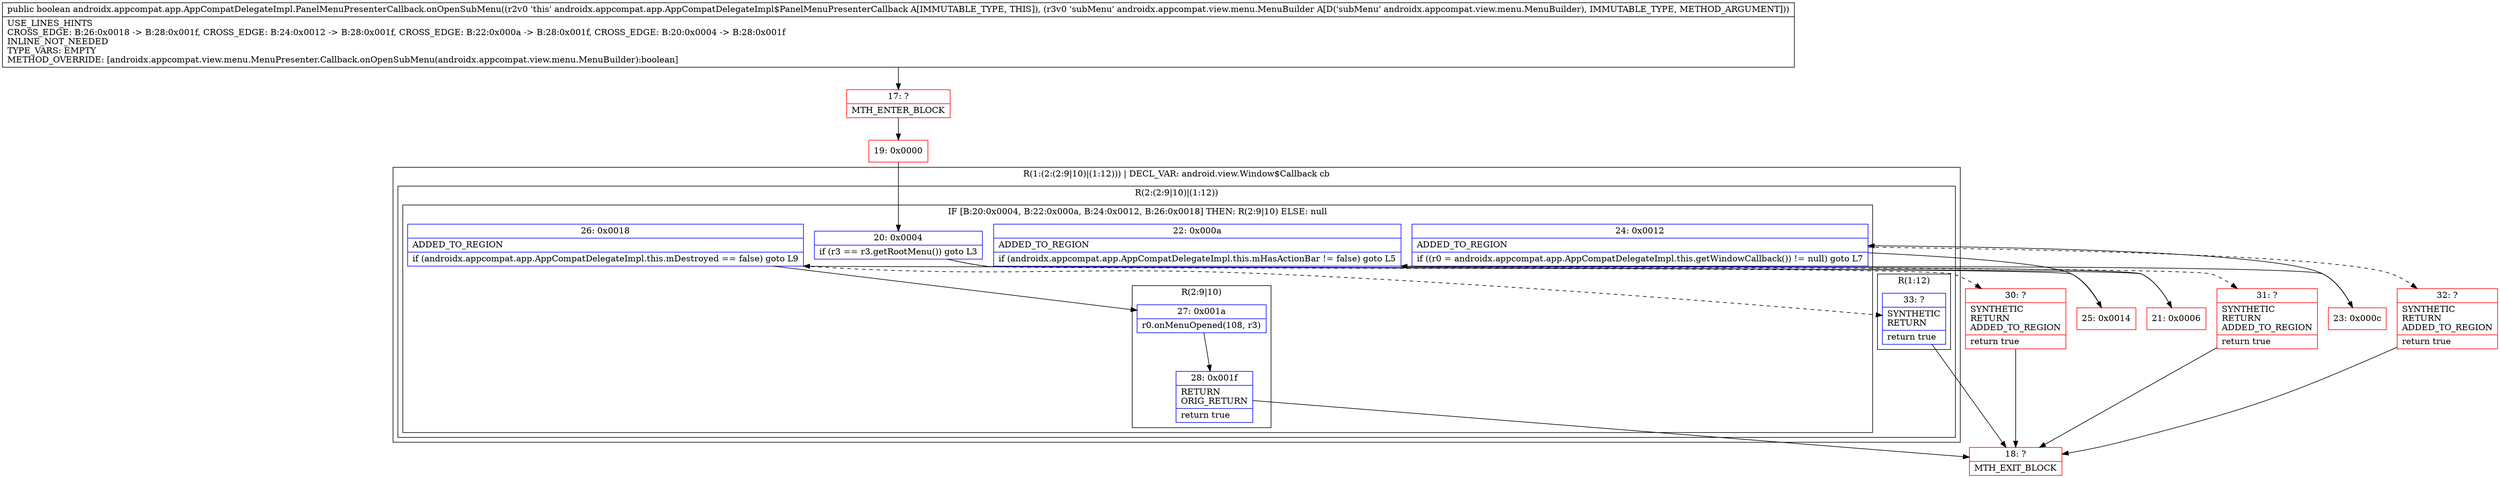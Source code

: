 digraph "CFG forandroidx.appcompat.app.AppCompatDelegateImpl.PanelMenuPresenterCallback.onOpenSubMenu(Landroidx\/appcompat\/view\/menu\/MenuBuilder;)Z" {
subgraph cluster_Region_1664581394 {
label = "R(1:(2:(2:9|10)|(1:12))) | DECL_VAR: android.view.Window$Callback cb\l";
node [shape=record,color=blue];
subgraph cluster_Region_1682243969 {
label = "R(2:(2:9|10)|(1:12))";
node [shape=record,color=blue];
subgraph cluster_IfRegion_377049814 {
label = "IF [B:20:0x0004, B:22:0x000a, B:24:0x0012, B:26:0x0018] THEN: R(2:9|10) ELSE: null";
node [shape=record,color=blue];
Node_20 [shape=record,label="{20\:\ 0x0004|if (r3 == r3.getRootMenu()) goto L3\l}"];
Node_22 [shape=record,label="{22\:\ 0x000a|ADDED_TO_REGION\l|if (androidx.appcompat.app.AppCompatDelegateImpl.this.mHasActionBar != false) goto L5\l}"];
Node_24 [shape=record,label="{24\:\ 0x0012|ADDED_TO_REGION\l|if ((r0 = androidx.appcompat.app.AppCompatDelegateImpl.this.getWindowCallback()) != null) goto L7\l}"];
Node_26 [shape=record,label="{26\:\ 0x0018|ADDED_TO_REGION\l|if (androidx.appcompat.app.AppCompatDelegateImpl.this.mDestroyed == false) goto L9\l}"];
subgraph cluster_Region_1335466013 {
label = "R(2:9|10)";
node [shape=record,color=blue];
Node_27 [shape=record,label="{27\:\ 0x001a|r0.onMenuOpened(108, r3)\l}"];
Node_28 [shape=record,label="{28\:\ 0x001f|RETURN\lORIG_RETURN\l|return true\l}"];
}
}
subgraph cluster_Region_386834707 {
label = "R(1:12)";
node [shape=record,color=blue];
Node_33 [shape=record,label="{33\:\ ?|SYNTHETIC\lRETURN\l|return true\l}"];
}
}
}
Node_17 [shape=record,color=red,label="{17\:\ ?|MTH_ENTER_BLOCK\l}"];
Node_19 [shape=record,color=red,label="{19\:\ 0x0000}"];
Node_21 [shape=record,color=red,label="{21\:\ 0x0006}"];
Node_23 [shape=record,color=red,label="{23\:\ 0x000c}"];
Node_25 [shape=record,color=red,label="{25\:\ 0x0014}"];
Node_18 [shape=record,color=red,label="{18\:\ ?|MTH_EXIT_BLOCK\l}"];
Node_32 [shape=record,color=red,label="{32\:\ ?|SYNTHETIC\lRETURN\lADDED_TO_REGION\l|return true\l}"];
Node_31 [shape=record,color=red,label="{31\:\ ?|SYNTHETIC\lRETURN\lADDED_TO_REGION\l|return true\l}"];
Node_30 [shape=record,color=red,label="{30\:\ ?|SYNTHETIC\lRETURN\lADDED_TO_REGION\l|return true\l}"];
MethodNode[shape=record,label="{public boolean androidx.appcompat.app.AppCompatDelegateImpl.PanelMenuPresenterCallback.onOpenSubMenu((r2v0 'this' androidx.appcompat.app.AppCompatDelegateImpl$PanelMenuPresenterCallback A[IMMUTABLE_TYPE, THIS]), (r3v0 'subMenu' androidx.appcompat.view.menu.MenuBuilder A[D('subMenu' androidx.appcompat.view.menu.MenuBuilder), IMMUTABLE_TYPE, METHOD_ARGUMENT]))  | USE_LINES_HINTS\lCROSS_EDGE: B:26:0x0018 \-\> B:28:0x001f, CROSS_EDGE: B:24:0x0012 \-\> B:28:0x001f, CROSS_EDGE: B:22:0x000a \-\> B:28:0x001f, CROSS_EDGE: B:20:0x0004 \-\> B:28:0x001f\lINLINE_NOT_NEEDED\lTYPE_VARS: EMPTY\lMETHOD_OVERRIDE: [androidx.appcompat.view.menu.MenuPresenter.Callback.onOpenSubMenu(androidx.appcompat.view.menu.MenuBuilder):boolean]\l}"];
MethodNode -> Node_17;Node_20 -> Node_21;
Node_20 -> Node_30[style=dashed];
Node_22 -> Node_23;
Node_22 -> Node_31[style=dashed];
Node_24 -> Node_25;
Node_24 -> Node_32[style=dashed];
Node_26 -> Node_27;
Node_26 -> Node_33[style=dashed];
Node_27 -> Node_28;
Node_28 -> Node_18;
Node_33 -> Node_18;
Node_17 -> Node_19;
Node_19 -> Node_20;
Node_21 -> Node_22;
Node_23 -> Node_24;
Node_25 -> Node_26;
Node_32 -> Node_18;
Node_31 -> Node_18;
Node_30 -> Node_18;
}

